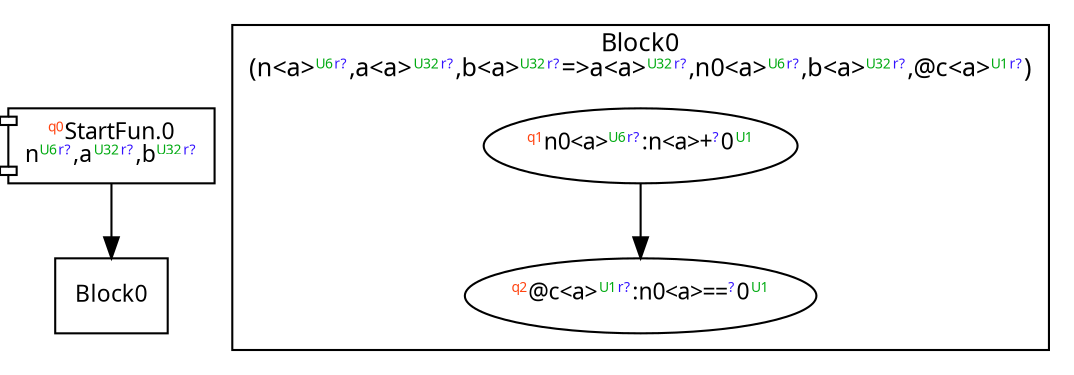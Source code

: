 digraph Program_ {
  graph [fontname = "Monaco", fontsize = 12, ranksep = 0.5];
  node [shape = box, fontname = "Monaco", fontsize = 11; colorscheme = pastel19];
  edge [fontname = "Monaco", fontsize = 11; colorscheme = pastel19];
  Jump0[label = <<font color="#ff4411" point-size="8"><sup>q0</sup></font>StartFun.0<br/>n<font color="#00aa11" point-size="8"><sup>U6</sup></font><font color="#3311ff" point-size="8"><sup>r?</sup></font>,a<font color="#00aa11" point-size="8"><sup>U32</sup></font><font color="#3311ff" point-size="8"><sup>r?</sup></font>,b<font color="#00aa11" point-size="8"><sup>U32</sup></font><font color="#3311ff" point-size="8"><sup>r?</sup></font>>; shape = component];
  Jump0 -> Block0;
  Block0 [label = "Block0"];
  subgraph cluster_dfg_Block0 {
    node [shape = oval];
    label = <Block0<br/>(n&lt;a&gt;<font color="#00aa11" point-size="8"><sup>U6</sup></font><font color="#3311ff" point-size="8"><sup>r?</sup></font>,a&lt;a&gt;<font color="#00aa11" point-size="8"><sup>U32</sup></font><font color="#3311ff" point-size="8"><sup>r?</sup></font>,b&lt;a&gt;<font color="#00aa11" point-size="8"><sup>U32</sup></font><font color="#3311ff" point-size="8"><sup>r?</sup></font>=&gt;a&lt;a&gt;<font color="#00aa11" point-size="8"><sup>U32</sup></font><font color="#3311ff" point-size="8"><sup>r?</sup></font>,n0&lt;a&gt;<font color="#00aa11" point-size="8"><sup>U6</sup></font><font color="#3311ff" point-size="8"><sup>r?</sup></font>,b&lt;a&gt;<font color="#00aa11" point-size="8"><sup>U32</sup></font><font color="#3311ff" point-size="8"><sup>r?</sup></font>,@c&lt;a&gt;<font color="#00aa11" point-size="8"><sup>U1</sup></font><font color="#3311ff" point-size="8"><sup>r?</sup></font>)>;
    1 [label=<<font color="#ff4411" point-size="8"><sup>q1</sup></font>n0&lt;a&gt;<font color="#00aa11" point-size="8"><sup>U6</sup></font><font color="#3311ff" point-size="8"><sup>r?</sup></font>:n&lt;a&gt;+<font color="#3311ff" point-size="8"><sup>?</sup></font>0<font color="#00aa11" point-size="8"><sup>U1</sup></font>>];
    3 [label=<<font color="#ff4411" point-size="8"><sup>q2</sup></font>@c&lt;a&gt;<font color="#00aa11" point-size="8"><sup>U1</sup></font><font color="#3311ff" point-size="8"><sup>r?</sup></font>:n0&lt;a&gt;==<font color="#3311ff" point-size="8"><sup>?</sup></font>0<font color="#00aa11" point-size="8"><sup>U1</sup></font>>];
    1 -> 3;
  }
}
